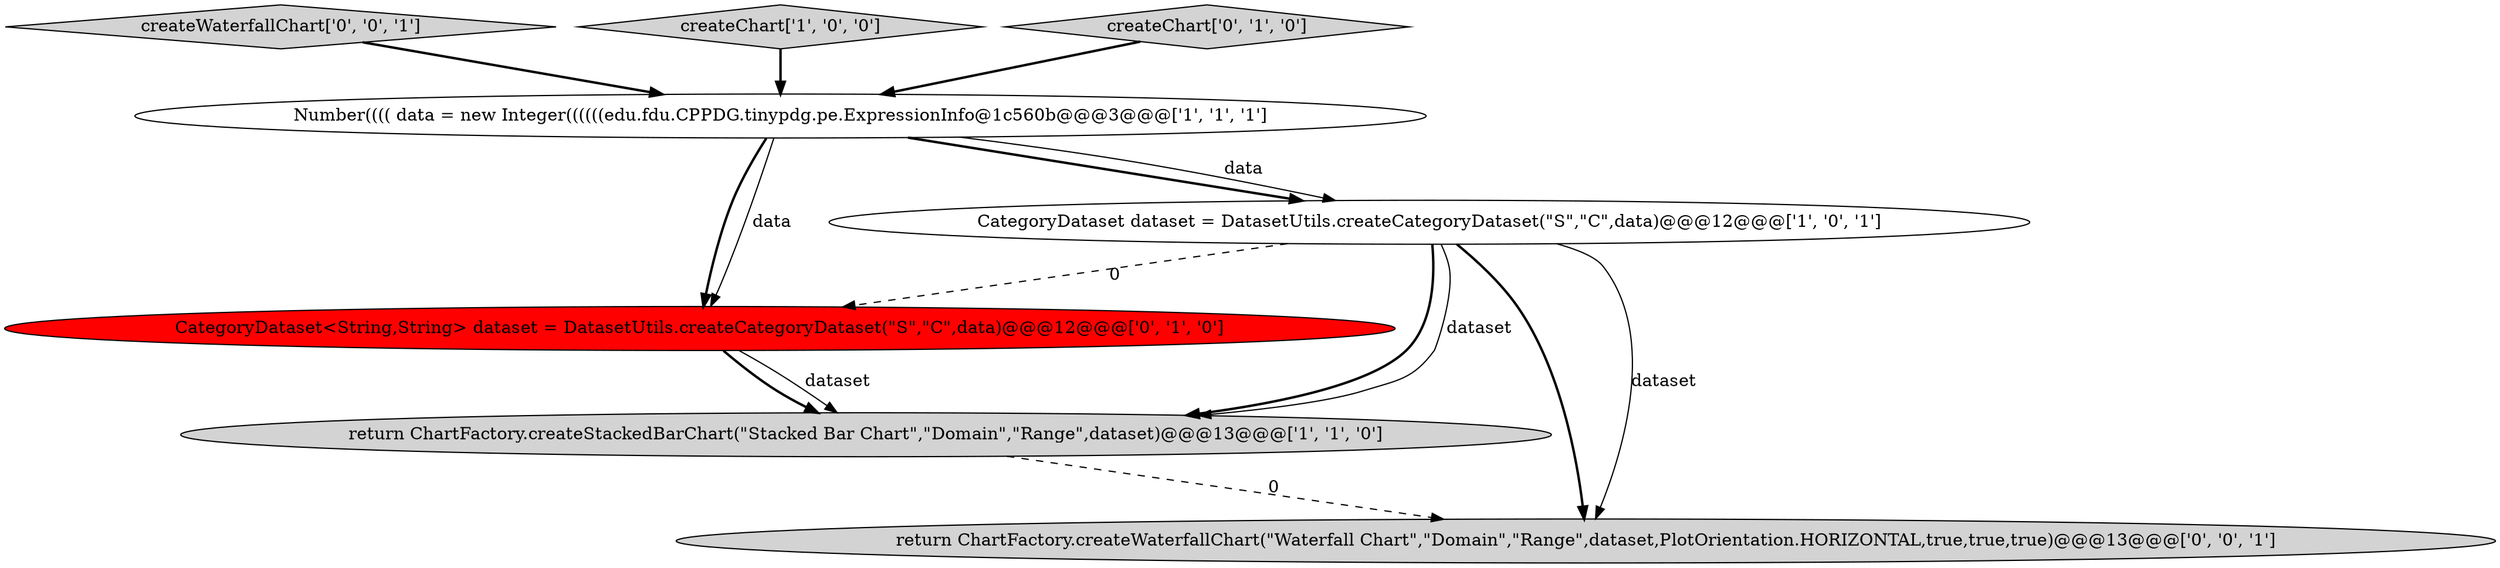 digraph {
6 [style = filled, label = "createWaterfallChart['0', '0', '1']", fillcolor = lightgray, shape = diamond image = "AAA0AAABBB3BBB"];
7 [style = filled, label = "return ChartFactory.createWaterfallChart(\"Waterfall Chart\",\"Domain\",\"Range\",dataset,PlotOrientation.HORIZONTAL,true,true,true)@@@13@@@['0', '0', '1']", fillcolor = lightgray, shape = ellipse image = "AAA0AAABBB3BBB"];
1 [style = filled, label = "createChart['1', '0', '0']", fillcolor = lightgray, shape = diamond image = "AAA0AAABBB1BBB"];
2 [style = filled, label = "Number(((( data = new Integer((((((edu.fdu.CPPDG.tinypdg.pe.ExpressionInfo@1c560b@@@3@@@['1', '1', '1']", fillcolor = white, shape = ellipse image = "AAA0AAABBB1BBB"];
5 [style = filled, label = "CategoryDataset<String,String> dataset = DatasetUtils.createCategoryDataset(\"S\",\"C\",data)@@@12@@@['0', '1', '0']", fillcolor = red, shape = ellipse image = "AAA1AAABBB2BBB"];
3 [style = filled, label = "return ChartFactory.createStackedBarChart(\"Stacked Bar Chart\",\"Domain\",\"Range\",dataset)@@@13@@@['1', '1', '0']", fillcolor = lightgray, shape = ellipse image = "AAA0AAABBB1BBB"];
4 [style = filled, label = "createChart['0', '1', '0']", fillcolor = lightgray, shape = diamond image = "AAA0AAABBB2BBB"];
0 [style = filled, label = "CategoryDataset dataset = DatasetUtils.createCategoryDataset(\"S\",\"C\",data)@@@12@@@['1', '0', '1']", fillcolor = white, shape = ellipse image = "AAA0AAABBB1BBB"];
0->3 [style = bold, label=""];
2->5 [style = solid, label="data"];
5->3 [style = bold, label=""];
1->2 [style = bold, label=""];
2->0 [style = bold, label=""];
0->7 [style = solid, label="dataset"];
4->2 [style = bold, label=""];
5->3 [style = solid, label="dataset"];
0->5 [style = dashed, label="0"];
3->7 [style = dashed, label="0"];
2->0 [style = solid, label="data"];
2->5 [style = bold, label=""];
0->7 [style = bold, label=""];
6->2 [style = bold, label=""];
0->3 [style = solid, label="dataset"];
}
